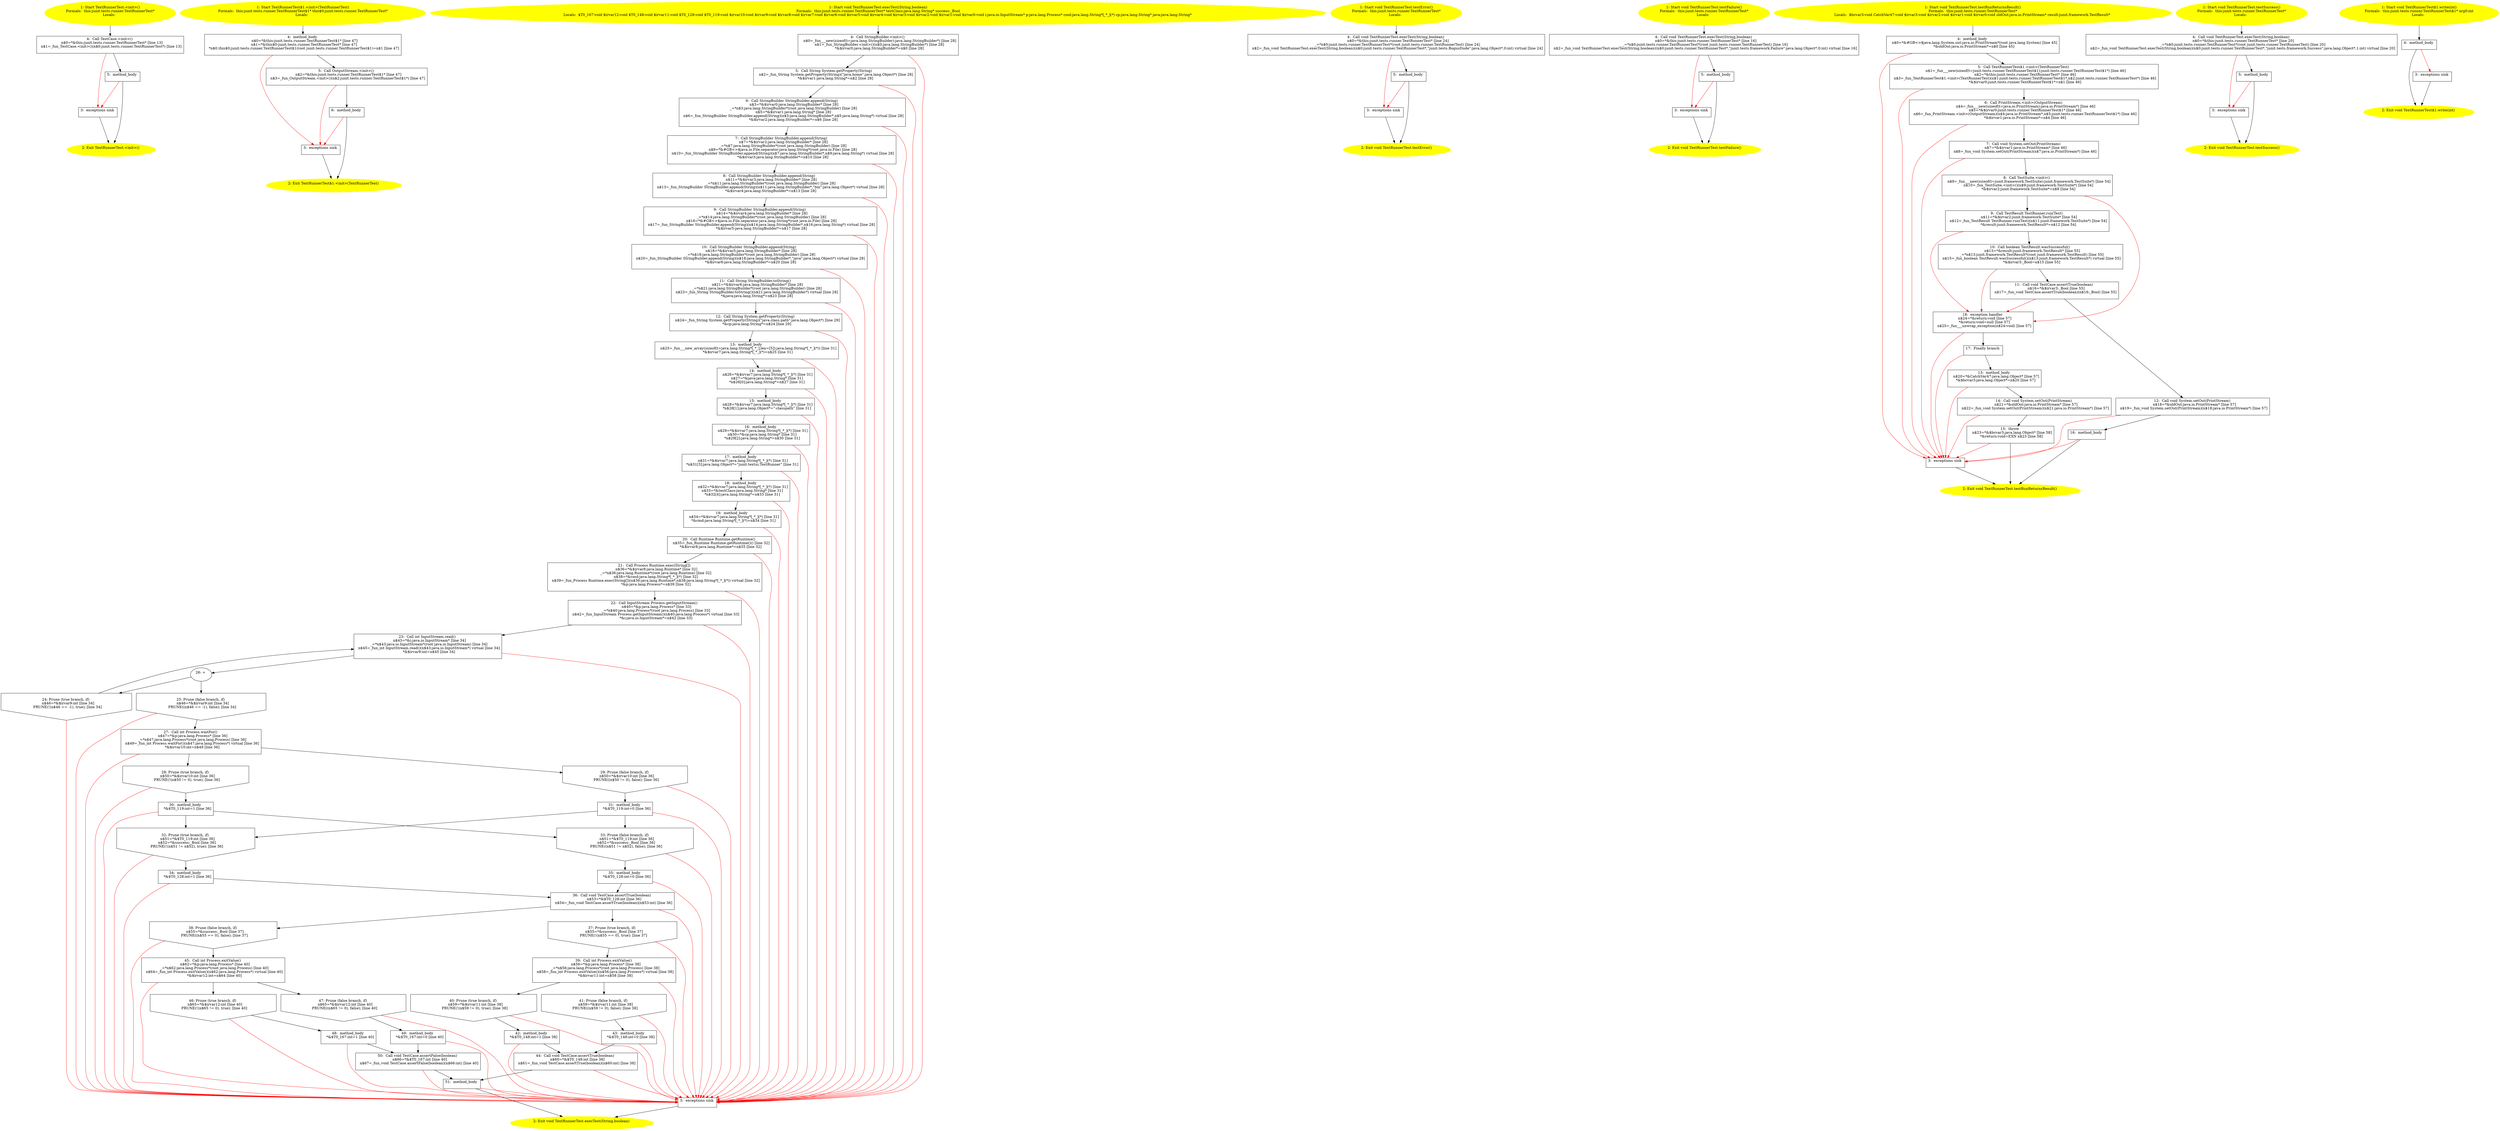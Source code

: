 /* @generated */
digraph cfg {
"junit.tests.runner.TextRunnerTest.<init>().afd204996dc511ae665a810bbfe67ba2_1" [label="1: Start TextRunnerTest.<init>()\nFormals:  this:junit.tests.runner.TextRunnerTest*\nLocals:  \n  " color=yellow style=filled]
	

	 "junit.tests.runner.TextRunnerTest.<init>().afd204996dc511ae665a810bbfe67ba2_1" -> "junit.tests.runner.TextRunnerTest.<init>().afd204996dc511ae665a810bbfe67ba2_4" ;
"junit.tests.runner.TextRunnerTest.<init>().afd204996dc511ae665a810bbfe67ba2_2" [label="2: Exit TextRunnerTest.<init>() \n  " color=yellow style=filled]
	

"junit.tests.runner.TextRunnerTest.<init>().afd204996dc511ae665a810bbfe67ba2_3" [label="3:  exceptions sink \n  " shape="box"]
	

	 "junit.tests.runner.TextRunnerTest.<init>().afd204996dc511ae665a810bbfe67ba2_3" -> "junit.tests.runner.TextRunnerTest.<init>().afd204996dc511ae665a810bbfe67ba2_2" ;
"junit.tests.runner.TextRunnerTest.<init>().afd204996dc511ae665a810bbfe67ba2_4" [label="4:  Call TestCase.<init>() \n   n$0=*&this:junit.tests.runner.TextRunnerTest* [line 13]\n  n$1=_fun_TestCase.<init>()(n$0:junit.tests.runner.TextRunnerTest*) [line 13]\n " shape="box"]
	

	 "junit.tests.runner.TextRunnerTest.<init>().afd204996dc511ae665a810bbfe67ba2_4" -> "junit.tests.runner.TextRunnerTest.<init>().afd204996dc511ae665a810bbfe67ba2_5" ;
	 "junit.tests.runner.TextRunnerTest.<init>().afd204996dc511ae665a810bbfe67ba2_4" -> "junit.tests.runner.TextRunnerTest.<init>().afd204996dc511ae665a810bbfe67ba2_3" [color="red" ];
"junit.tests.runner.TextRunnerTest.<init>().afd204996dc511ae665a810bbfe67ba2_5" [label="5:  method_body \n  " shape="box"]
	

	 "junit.tests.runner.TextRunnerTest.<init>().afd204996dc511ae665a810bbfe67ba2_5" -> "junit.tests.runner.TextRunnerTest.<init>().afd204996dc511ae665a810bbfe67ba2_2" ;
	 "junit.tests.runner.TextRunnerTest.<init>().afd204996dc511ae665a810bbfe67ba2_5" -> "junit.tests.runner.TextRunnerTest.<init>().afd204996dc511ae665a810bbfe67ba2_3" [color="red" ];
"junit.tests.runner.TextRunnerTest$1.<init>(junit.tests.runner.TextRunnerTest).69c9958748f0562f00d08eb14bc9dde7_1" [label="1: Start TextRunnerTest$1.<init>(TextRunnerTest)\nFormals:  this:junit.tests.runner.TextRunnerTest$1* this$0:junit.tests.runner.TextRunnerTest*\nLocals:  \n  " color=yellow style=filled]
	

	 "junit.tests.runner.TextRunnerTest$1.<init>(junit.tests.runner.TextRunnerTest).69c9958748f0562f00d08eb14bc9dde7_1" -> "junit.tests.runner.TextRunnerTest$1.<init>(junit.tests.runner.TextRunnerTest).69c9958748f0562f00d08eb14bc9dde7_4" ;
"junit.tests.runner.TextRunnerTest$1.<init>(junit.tests.runner.TextRunnerTest).69c9958748f0562f00d08eb14bc9dde7_2" [label="2: Exit TextRunnerTest$1.<init>(TextRunnerTest) \n  " color=yellow style=filled]
	

"junit.tests.runner.TextRunnerTest$1.<init>(junit.tests.runner.TextRunnerTest).69c9958748f0562f00d08eb14bc9dde7_3" [label="3:  exceptions sink \n  " shape="box"]
	

	 "junit.tests.runner.TextRunnerTest$1.<init>(junit.tests.runner.TextRunnerTest).69c9958748f0562f00d08eb14bc9dde7_3" -> "junit.tests.runner.TextRunnerTest$1.<init>(junit.tests.runner.TextRunnerTest).69c9958748f0562f00d08eb14bc9dde7_2" ;
"junit.tests.runner.TextRunnerTest$1.<init>(junit.tests.runner.TextRunnerTest).69c9958748f0562f00d08eb14bc9dde7_4" [label="4:  method_body \n   n$0=*&this:junit.tests.runner.TextRunnerTest$1* [line 47]\n  n$1=*&this$0:junit.tests.runner.TextRunnerTest* [line 47]\n  *n$0.this$0:junit.tests.runner.TextRunnerTest$1(root junit.tests.runner.TextRunnerTest$1)=n$1 [line 47]\n " shape="box"]
	

	 "junit.tests.runner.TextRunnerTest$1.<init>(junit.tests.runner.TextRunnerTest).69c9958748f0562f00d08eb14bc9dde7_4" -> "junit.tests.runner.TextRunnerTest$1.<init>(junit.tests.runner.TextRunnerTest).69c9958748f0562f00d08eb14bc9dde7_5" ;
	 "junit.tests.runner.TextRunnerTest$1.<init>(junit.tests.runner.TextRunnerTest).69c9958748f0562f00d08eb14bc9dde7_4" -> "junit.tests.runner.TextRunnerTest$1.<init>(junit.tests.runner.TextRunnerTest).69c9958748f0562f00d08eb14bc9dde7_3" [color="red" ];
"junit.tests.runner.TextRunnerTest$1.<init>(junit.tests.runner.TextRunnerTest).69c9958748f0562f00d08eb14bc9dde7_5" [label="5:  Call OutputStream.<init>() \n   n$2=*&this:junit.tests.runner.TextRunnerTest$1* [line 47]\n  n$3=_fun_OutputStream.<init>()(n$2:junit.tests.runner.TextRunnerTest$1*) [line 47]\n " shape="box"]
	

	 "junit.tests.runner.TextRunnerTest$1.<init>(junit.tests.runner.TextRunnerTest).69c9958748f0562f00d08eb14bc9dde7_5" -> "junit.tests.runner.TextRunnerTest$1.<init>(junit.tests.runner.TextRunnerTest).69c9958748f0562f00d08eb14bc9dde7_6" ;
	 "junit.tests.runner.TextRunnerTest$1.<init>(junit.tests.runner.TextRunnerTest).69c9958748f0562f00d08eb14bc9dde7_5" -> "junit.tests.runner.TextRunnerTest$1.<init>(junit.tests.runner.TextRunnerTest).69c9958748f0562f00d08eb14bc9dde7_3" [color="red" ];
"junit.tests.runner.TextRunnerTest$1.<init>(junit.tests.runner.TextRunnerTest).69c9958748f0562f00d08eb14bc9dde7_6" [label="6:  method_body \n  " shape="box"]
	

	 "junit.tests.runner.TextRunnerTest$1.<init>(junit.tests.runner.TextRunnerTest).69c9958748f0562f00d08eb14bc9dde7_6" -> "junit.tests.runner.TextRunnerTest$1.<init>(junit.tests.runner.TextRunnerTest).69c9958748f0562f00d08eb14bc9dde7_2" ;
	 "junit.tests.runner.TextRunnerTest$1.<init>(junit.tests.runner.TextRunnerTest).69c9958748f0562f00d08eb14bc9dde7_6" -> "junit.tests.runner.TextRunnerTest$1.<init>(junit.tests.runner.TextRunnerTest).69c9958748f0562f00d08eb14bc9dde7_3" [color="red" ];
"junit.tests.runner.TextRunnerTest.execTest(java.lang.String,boolean):void.8a1707a72b9de7d6c8190afd1c28c7b9_1" [label="1: Start void TextRunnerTest.execTest(String,boolean)\nFormals:  this:junit.tests.runner.TextRunnerTest* testClass:java.lang.String* success:_Bool\nLocals:  $T0_167:void $irvar12:void $T0_148:void $irvar11:void $T0_128:void $T0_119:void $irvar10:void $irvar9:void $irvar8:void $irvar7:void $irvar6:void $irvar5:void $irvar4:void $irvar3:void $irvar2:void $irvar1:void $irvar0:void i:java.io.InputStream* p:java.lang.Process* cmd:java.lang.String*[_*_](*) cp:java.lang.String* java:java.lang.String* \n  " color=yellow style=filled]
	

	 "junit.tests.runner.TextRunnerTest.execTest(java.lang.String,boolean):void.8a1707a72b9de7d6c8190afd1c28c7b9_1" -> "junit.tests.runner.TextRunnerTest.execTest(java.lang.String,boolean):void.8a1707a72b9de7d6c8190afd1c28c7b9_4" ;
"junit.tests.runner.TextRunnerTest.execTest(java.lang.String,boolean):void.8a1707a72b9de7d6c8190afd1c28c7b9_2" [label="2: Exit void TextRunnerTest.execTest(String,boolean) \n  " color=yellow style=filled]
	

"junit.tests.runner.TextRunnerTest.execTest(java.lang.String,boolean):void.8a1707a72b9de7d6c8190afd1c28c7b9_3" [label="3:  exceptions sink \n  " shape="box"]
	

	 "junit.tests.runner.TextRunnerTest.execTest(java.lang.String,boolean):void.8a1707a72b9de7d6c8190afd1c28c7b9_3" -> "junit.tests.runner.TextRunnerTest.execTest(java.lang.String,boolean):void.8a1707a72b9de7d6c8190afd1c28c7b9_2" ;
"junit.tests.runner.TextRunnerTest.execTest(java.lang.String,boolean):void.8a1707a72b9de7d6c8190afd1c28c7b9_4" [label="4:  Call StringBuilder.<init>() \n   n$0=_fun___new(sizeof(t=java.lang.StringBuilder):java.lang.StringBuilder*) [line 28]\n  n$1=_fun_StringBuilder.<init>()(n$0:java.lang.StringBuilder*) [line 28]\n  *&$irvar0:java.lang.StringBuilder*=n$0 [line 28]\n " shape="box"]
	

	 "junit.tests.runner.TextRunnerTest.execTest(java.lang.String,boolean):void.8a1707a72b9de7d6c8190afd1c28c7b9_4" -> "junit.tests.runner.TextRunnerTest.execTest(java.lang.String,boolean):void.8a1707a72b9de7d6c8190afd1c28c7b9_5" ;
	 "junit.tests.runner.TextRunnerTest.execTest(java.lang.String,boolean):void.8a1707a72b9de7d6c8190afd1c28c7b9_4" -> "junit.tests.runner.TextRunnerTest.execTest(java.lang.String,boolean):void.8a1707a72b9de7d6c8190afd1c28c7b9_3" [color="red" ];
"junit.tests.runner.TextRunnerTest.execTest(java.lang.String,boolean):void.8a1707a72b9de7d6c8190afd1c28c7b9_5" [label="5:  Call String System.getProperty(String) \n   n$2=_fun_String System.getProperty(String)(\"java.home\":java.lang.Object*) [line 28]\n  *&$irvar1:java.lang.String*=n$2 [line 28]\n " shape="box"]
	

	 "junit.tests.runner.TextRunnerTest.execTest(java.lang.String,boolean):void.8a1707a72b9de7d6c8190afd1c28c7b9_5" -> "junit.tests.runner.TextRunnerTest.execTest(java.lang.String,boolean):void.8a1707a72b9de7d6c8190afd1c28c7b9_6" ;
	 "junit.tests.runner.TextRunnerTest.execTest(java.lang.String,boolean):void.8a1707a72b9de7d6c8190afd1c28c7b9_5" -> "junit.tests.runner.TextRunnerTest.execTest(java.lang.String,boolean):void.8a1707a72b9de7d6c8190afd1c28c7b9_3" [color="red" ];
"junit.tests.runner.TextRunnerTest.execTest(java.lang.String,boolean):void.8a1707a72b9de7d6c8190afd1c28c7b9_6" [label="6:  Call StringBuilder StringBuilder.append(String) \n   n$3=*&$irvar0:java.lang.StringBuilder* [line 28]\n  _=*n$3:java.lang.StringBuilder*(root java.lang.StringBuilder) [line 28]\n  n$5=*&$irvar1:java.lang.String* [line 28]\n  n$6=_fun_StringBuilder StringBuilder.append(String)(n$3:java.lang.StringBuilder*,n$5:java.lang.String*) virtual [line 28]\n  *&$irvar2:java.lang.StringBuilder*=n$6 [line 28]\n " shape="box"]
	

	 "junit.tests.runner.TextRunnerTest.execTest(java.lang.String,boolean):void.8a1707a72b9de7d6c8190afd1c28c7b9_6" -> "junit.tests.runner.TextRunnerTest.execTest(java.lang.String,boolean):void.8a1707a72b9de7d6c8190afd1c28c7b9_7" ;
	 "junit.tests.runner.TextRunnerTest.execTest(java.lang.String,boolean):void.8a1707a72b9de7d6c8190afd1c28c7b9_6" -> "junit.tests.runner.TextRunnerTest.execTest(java.lang.String,boolean):void.8a1707a72b9de7d6c8190afd1c28c7b9_3" [color="red" ];
"junit.tests.runner.TextRunnerTest.execTest(java.lang.String,boolean):void.8a1707a72b9de7d6c8190afd1c28c7b9_7" [label="7:  Call StringBuilder StringBuilder.append(String) \n   n$7=*&$irvar2:java.lang.StringBuilder* [line 28]\n  _=*n$7:java.lang.StringBuilder*(root java.lang.StringBuilder) [line 28]\n  n$9=*&#GB<>$java.io.File.separator:java.lang.String*(root java.io.File) [line 28]\n  n$10=_fun_StringBuilder StringBuilder.append(String)(n$7:java.lang.StringBuilder*,n$9:java.lang.String*) virtual [line 28]\n  *&$irvar3:java.lang.StringBuilder*=n$10 [line 28]\n " shape="box"]
	

	 "junit.tests.runner.TextRunnerTest.execTest(java.lang.String,boolean):void.8a1707a72b9de7d6c8190afd1c28c7b9_7" -> "junit.tests.runner.TextRunnerTest.execTest(java.lang.String,boolean):void.8a1707a72b9de7d6c8190afd1c28c7b9_8" ;
	 "junit.tests.runner.TextRunnerTest.execTest(java.lang.String,boolean):void.8a1707a72b9de7d6c8190afd1c28c7b9_7" -> "junit.tests.runner.TextRunnerTest.execTest(java.lang.String,boolean):void.8a1707a72b9de7d6c8190afd1c28c7b9_3" [color="red" ];
"junit.tests.runner.TextRunnerTest.execTest(java.lang.String,boolean):void.8a1707a72b9de7d6c8190afd1c28c7b9_8" [label="8:  Call StringBuilder StringBuilder.append(String) \n   n$11=*&$irvar3:java.lang.StringBuilder* [line 28]\n  _=*n$11:java.lang.StringBuilder*(root java.lang.StringBuilder) [line 28]\n  n$13=_fun_StringBuilder StringBuilder.append(String)(n$11:java.lang.StringBuilder*,\"bin\":java.lang.Object*) virtual [line 28]\n  *&$irvar4:java.lang.StringBuilder*=n$13 [line 28]\n " shape="box"]
	

	 "junit.tests.runner.TextRunnerTest.execTest(java.lang.String,boolean):void.8a1707a72b9de7d6c8190afd1c28c7b9_8" -> "junit.tests.runner.TextRunnerTest.execTest(java.lang.String,boolean):void.8a1707a72b9de7d6c8190afd1c28c7b9_9" ;
	 "junit.tests.runner.TextRunnerTest.execTest(java.lang.String,boolean):void.8a1707a72b9de7d6c8190afd1c28c7b9_8" -> "junit.tests.runner.TextRunnerTest.execTest(java.lang.String,boolean):void.8a1707a72b9de7d6c8190afd1c28c7b9_3" [color="red" ];
"junit.tests.runner.TextRunnerTest.execTest(java.lang.String,boolean):void.8a1707a72b9de7d6c8190afd1c28c7b9_9" [label="9:  Call StringBuilder StringBuilder.append(String) \n   n$14=*&$irvar4:java.lang.StringBuilder* [line 28]\n  _=*n$14:java.lang.StringBuilder*(root java.lang.StringBuilder) [line 28]\n  n$16=*&#GB<>$java.io.File.separator:java.lang.String*(root java.io.File) [line 28]\n  n$17=_fun_StringBuilder StringBuilder.append(String)(n$14:java.lang.StringBuilder*,n$16:java.lang.String*) virtual [line 28]\n  *&$irvar5:java.lang.StringBuilder*=n$17 [line 28]\n " shape="box"]
	

	 "junit.tests.runner.TextRunnerTest.execTest(java.lang.String,boolean):void.8a1707a72b9de7d6c8190afd1c28c7b9_9" -> "junit.tests.runner.TextRunnerTest.execTest(java.lang.String,boolean):void.8a1707a72b9de7d6c8190afd1c28c7b9_10" ;
	 "junit.tests.runner.TextRunnerTest.execTest(java.lang.String,boolean):void.8a1707a72b9de7d6c8190afd1c28c7b9_9" -> "junit.tests.runner.TextRunnerTest.execTest(java.lang.String,boolean):void.8a1707a72b9de7d6c8190afd1c28c7b9_3" [color="red" ];
"junit.tests.runner.TextRunnerTest.execTest(java.lang.String,boolean):void.8a1707a72b9de7d6c8190afd1c28c7b9_10" [label="10:  Call StringBuilder StringBuilder.append(String) \n   n$18=*&$irvar5:java.lang.StringBuilder* [line 28]\n  _=*n$18:java.lang.StringBuilder*(root java.lang.StringBuilder) [line 28]\n  n$20=_fun_StringBuilder StringBuilder.append(String)(n$18:java.lang.StringBuilder*,\"java\":java.lang.Object*) virtual [line 28]\n  *&$irvar6:java.lang.StringBuilder*=n$20 [line 28]\n " shape="box"]
	

	 "junit.tests.runner.TextRunnerTest.execTest(java.lang.String,boolean):void.8a1707a72b9de7d6c8190afd1c28c7b9_10" -> "junit.tests.runner.TextRunnerTest.execTest(java.lang.String,boolean):void.8a1707a72b9de7d6c8190afd1c28c7b9_11" ;
	 "junit.tests.runner.TextRunnerTest.execTest(java.lang.String,boolean):void.8a1707a72b9de7d6c8190afd1c28c7b9_10" -> "junit.tests.runner.TextRunnerTest.execTest(java.lang.String,boolean):void.8a1707a72b9de7d6c8190afd1c28c7b9_3" [color="red" ];
"junit.tests.runner.TextRunnerTest.execTest(java.lang.String,boolean):void.8a1707a72b9de7d6c8190afd1c28c7b9_11" [label="11:  Call String StringBuilder.toString() \n   n$21=*&$irvar6:java.lang.StringBuilder* [line 28]\n  _=*n$21:java.lang.StringBuilder*(root java.lang.StringBuilder) [line 28]\n  n$23=_fun_String StringBuilder.toString()(n$21:java.lang.StringBuilder*) virtual [line 28]\n  *&java:java.lang.String*=n$23 [line 28]\n " shape="box"]
	

	 "junit.tests.runner.TextRunnerTest.execTest(java.lang.String,boolean):void.8a1707a72b9de7d6c8190afd1c28c7b9_11" -> "junit.tests.runner.TextRunnerTest.execTest(java.lang.String,boolean):void.8a1707a72b9de7d6c8190afd1c28c7b9_12" ;
	 "junit.tests.runner.TextRunnerTest.execTest(java.lang.String,boolean):void.8a1707a72b9de7d6c8190afd1c28c7b9_11" -> "junit.tests.runner.TextRunnerTest.execTest(java.lang.String,boolean):void.8a1707a72b9de7d6c8190afd1c28c7b9_3" [color="red" ];
"junit.tests.runner.TextRunnerTest.execTest(java.lang.String,boolean):void.8a1707a72b9de7d6c8190afd1c28c7b9_12" [label="12:  Call String System.getProperty(String) \n   n$24=_fun_String System.getProperty(String)(\"java.class.path\":java.lang.Object*) [line 29]\n  *&cp:java.lang.String*=n$24 [line 29]\n " shape="box"]
	

	 "junit.tests.runner.TextRunnerTest.execTest(java.lang.String,boolean):void.8a1707a72b9de7d6c8190afd1c28c7b9_12" -> "junit.tests.runner.TextRunnerTest.execTest(java.lang.String,boolean):void.8a1707a72b9de7d6c8190afd1c28c7b9_13" ;
	 "junit.tests.runner.TextRunnerTest.execTest(java.lang.String,boolean):void.8a1707a72b9de7d6c8190afd1c28c7b9_12" -> "junit.tests.runner.TextRunnerTest.execTest(java.lang.String,boolean):void.8a1707a72b9de7d6c8190afd1c28c7b9_3" [color="red" ];
"junit.tests.runner.TextRunnerTest.execTest(java.lang.String,boolean):void.8a1707a72b9de7d6c8190afd1c28c7b9_13" [label="13:  method_body \n   n$25=_fun___new_array(sizeof(t=java.lang.String*[_*_];len=[5]):java.lang.String*[_*_](*)) [line 31]\n  *&$irvar7:java.lang.String*[_*_](*)=n$25 [line 31]\n " shape="box"]
	

	 "junit.tests.runner.TextRunnerTest.execTest(java.lang.String,boolean):void.8a1707a72b9de7d6c8190afd1c28c7b9_13" -> "junit.tests.runner.TextRunnerTest.execTest(java.lang.String,boolean):void.8a1707a72b9de7d6c8190afd1c28c7b9_14" ;
	 "junit.tests.runner.TextRunnerTest.execTest(java.lang.String,boolean):void.8a1707a72b9de7d6c8190afd1c28c7b9_13" -> "junit.tests.runner.TextRunnerTest.execTest(java.lang.String,boolean):void.8a1707a72b9de7d6c8190afd1c28c7b9_3" [color="red" ];
"junit.tests.runner.TextRunnerTest.execTest(java.lang.String,boolean):void.8a1707a72b9de7d6c8190afd1c28c7b9_14" [label="14:  method_body \n   n$26=*&$irvar7:java.lang.String*[_*_](*) [line 31]\n  n$27=*&java:java.lang.String* [line 31]\n  *n$26[0]:java.lang.String*=n$27 [line 31]\n " shape="box"]
	

	 "junit.tests.runner.TextRunnerTest.execTest(java.lang.String,boolean):void.8a1707a72b9de7d6c8190afd1c28c7b9_14" -> "junit.tests.runner.TextRunnerTest.execTest(java.lang.String,boolean):void.8a1707a72b9de7d6c8190afd1c28c7b9_15" ;
	 "junit.tests.runner.TextRunnerTest.execTest(java.lang.String,boolean):void.8a1707a72b9de7d6c8190afd1c28c7b9_14" -> "junit.tests.runner.TextRunnerTest.execTest(java.lang.String,boolean):void.8a1707a72b9de7d6c8190afd1c28c7b9_3" [color="red" ];
"junit.tests.runner.TextRunnerTest.execTest(java.lang.String,boolean):void.8a1707a72b9de7d6c8190afd1c28c7b9_15" [label="15:  method_body \n   n$28=*&$irvar7:java.lang.String*[_*_](*) [line 31]\n  *n$28[1]:java.lang.Object*=\"-classpath\" [line 31]\n " shape="box"]
	

	 "junit.tests.runner.TextRunnerTest.execTest(java.lang.String,boolean):void.8a1707a72b9de7d6c8190afd1c28c7b9_15" -> "junit.tests.runner.TextRunnerTest.execTest(java.lang.String,boolean):void.8a1707a72b9de7d6c8190afd1c28c7b9_16" ;
	 "junit.tests.runner.TextRunnerTest.execTest(java.lang.String,boolean):void.8a1707a72b9de7d6c8190afd1c28c7b9_15" -> "junit.tests.runner.TextRunnerTest.execTest(java.lang.String,boolean):void.8a1707a72b9de7d6c8190afd1c28c7b9_3" [color="red" ];
"junit.tests.runner.TextRunnerTest.execTest(java.lang.String,boolean):void.8a1707a72b9de7d6c8190afd1c28c7b9_16" [label="16:  method_body \n   n$29=*&$irvar7:java.lang.String*[_*_](*) [line 31]\n  n$30=*&cp:java.lang.String* [line 31]\n  *n$29[2]:java.lang.String*=n$30 [line 31]\n " shape="box"]
	

	 "junit.tests.runner.TextRunnerTest.execTest(java.lang.String,boolean):void.8a1707a72b9de7d6c8190afd1c28c7b9_16" -> "junit.tests.runner.TextRunnerTest.execTest(java.lang.String,boolean):void.8a1707a72b9de7d6c8190afd1c28c7b9_17" ;
	 "junit.tests.runner.TextRunnerTest.execTest(java.lang.String,boolean):void.8a1707a72b9de7d6c8190afd1c28c7b9_16" -> "junit.tests.runner.TextRunnerTest.execTest(java.lang.String,boolean):void.8a1707a72b9de7d6c8190afd1c28c7b9_3" [color="red" ];
"junit.tests.runner.TextRunnerTest.execTest(java.lang.String,boolean):void.8a1707a72b9de7d6c8190afd1c28c7b9_17" [label="17:  method_body \n   n$31=*&$irvar7:java.lang.String*[_*_](*) [line 31]\n  *n$31[3]:java.lang.Object*=\"junit.textui.TestRunner\" [line 31]\n " shape="box"]
	

	 "junit.tests.runner.TextRunnerTest.execTest(java.lang.String,boolean):void.8a1707a72b9de7d6c8190afd1c28c7b9_17" -> "junit.tests.runner.TextRunnerTest.execTest(java.lang.String,boolean):void.8a1707a72b9de7d6c8190afd1c28c7b9_18" ;
	 "junit.tests.runner.TextRunnerTest.execTest(java.lang.String,boolean):void.8a1707a72b9de7d6c8190afd1c28c7b9_17" -> "junit.tests.runner.TextRunnerTest.execTest(java.lang.String,boolean):void.8a1707a72b9de7d6c8190afd1c28c7b9_3" [color="red" ];
"junit.tests.runner.TextRunnerTest.execTest(java.lang.String,boolean):void.8a1707a72b9de7d6c8190afd1c28c7b9_18" [label="18:  method_body \n   n$32=*&$irvar7:java.lang.String*[_*_](*) [line 31]\n  n$33=*&testClass:java.lang.String* [line 31]\n  *n$32[4]:java.lang.String*=n$33 [line 31]\n " shape="box"]
	

	 "junit.tests.runner.TextRunnerTest.execTest(java.lang.String,boolean):void.8a1707a72b9de7d6c8190afd1c28c7b9_18" -> "junit.tests.runner.TextRunnerTest.execTest(java.lang.String,boolean):void.8a1707a72b9de7d6c8190afd1c28c7b9_19" ;
	 "junit.tests.runner.TextRunnerTest.execTest(java.lang.String,boolean):void.8a1707a72b9de7d6c8190afd1c28c7b9_18" -> "junit.tests.runner.TextRunnerTest.execTest(java.lang.String,boolean):void.8a1707a72b9de7d6c8190afd1c28c7b9_3" [color="red" ];
"junit.tests.runner.TextRunnerTest.execTest(java.lang.String,boolean):void.8a1707a72b9de7d6c8190afd1c28c7b9_19" [label="19:  method_body \n   n$34=*&$irvar7:java.lang.String*[_*_](*) [line 31]\n  *&cmd:java.lang.String*[_*_](*)=n$34 [line 31]\n " shape="box"]
	

	 "junit.tests.runner.TextRunnerTest.execTest(java.lang.String,boolean):void.8a1707a72b9de7d6c8190afd1c28c7b9_19" -> "junit.tests.runner.TextRunnerTest.execTest(java.lang.String,boolean):void.8a1707a72b9de7d6c8190afd1c28c7b9_20" ;
	 "junit.tests.runner.TextRunnerTest.execTest(java.lang.String,boolean):void.8a1707a72b9de7d6c8190afd1c28c7b9_19" -> "junit.tests.runner.TextRunnerTest.execTest(java.lang.String,boolean):void.8a1707a72b9de7d6c8190afd1c28c7b9_3" [color="red" ];
"junit.tests.runner.TextRunnerTest.execTest(java.lang.String,boolean):void.8a1707a72b9de7d6c8190afd1c28c7b9_20" [label="20:  Call Runtime Runtime.getRuntime() \n   n$35=_fun_Runtime Runtime.getRuntime()() [line 32]\n  *&$irvar8:java.lang.Runtime*=n$35 [line 32]\n " shape="box"]
	

	 "junit.tests.runner.TextRunnerTest.execTest(java.lang.String,boolean):void.8a1707a72b9de7d6c8190afd1c28c7b9_20" -> "junit.tests.runner.TextRunnerTest.execTest(java.lang.String,boolean):void.8a1707a72b9de7d6c8190afd1c28c7b9_21" ;
	 "junit.tests.runner.TextRunnerTest.execTest(java.lang.String,boolean):void.8a1707a72b9de7d6c8190afd1c28c7b9_20" -> "junit.tests.runner.TextRunnerTest.execTest(java.lang.String,boolean):void.8a1707a72b9de7d6c8190afd1c28c7b9_3" [color="red" ];
"junit.tests.runner.TextRunnerTest.execTest(java.lang.String,boolean):void.8a1707a72b9de7d6c8190afd1c28c7b9_21" [label="21:  Call Process Runtime.exec(String[]) \n   n$36=*&$irvar8:java.lang.Runtime* [line 32]\n  _=*n$36:java.lang.Runtime*(root java.lang.Runtime) [line 32]\n  n$38=*&cmd:java.lang.String*[_*_](*) [line 32]\n  n$39=_fun_Process Runtime.exec(String[])(n$36:java.lang.Runtime*,n$38:java.lang.String*[_*_](*)) virtual [line 32]\n  *&p:java.lang.Process*=n$39 [line 32]\n " shape="box"]
	

	 "junit.tests.runner.TextRunnerTest.execTest(java.lang.String,boolean):void.8a1707a72b9de7d6c8190afd1c28c7b9_21" -> "junit.tests.runner.TextRunnerTest.execTest(java.lang.String,boolean):void.8a1707a72b9de7d6c8190afd1c28c7b9_22" ;
	 "junit.tests.runner.TextRunnerTest.execTest(java.lang.String,boolean):void.8a1707a72b9de7d6c8190afd1c28c7b9_21" -> "junit.tests.runner.TextRunnerTest.execTest(java.lang.String,boolean):void.8a1707a72b9de7d6c8190afd1c28c7b9_3" [color="red" ];
"junit.tests.runner.TextRunnerTest.execTest(java.lang.String,boolean):void.8a1707a72b9de7d6c8190afd1c28c7b9_22" [label="22:  Call InputStream Process.getInputStream() \n   n$40=*&p:java.lang.Process* [line 33]\n  _=*n$40:java.lang.Process*(root java.lang.Process) [line 33]\n  n$42=_fun_InputStream Process.getInputStream()(n$40:java.lang.Process*) virtual [line 33]\n  *&i:java.io.InputStream*=n$42 [line 33]\n " shape="box"]
	

	 "junit.tests.runner.TextRunnerTest.execTest(java.lang.String,boolean):void.8a1707a72b9de7d6c8190afd1c28c7b9_22" -> "junit.tests.runner.TextRunnerTest.execTest(java.lang.String,boolean):void.8a1707a72b9de7d6c8190afd1c28c7b9_23" ;
	 "junit.tests.runner.TextRunnerTest.execTest(java.lang.String,boolean):void.8a1707a72b9de7d6c8190afd1c28c7b9_22" -> "junit.tests.runner.TextRunnerTest.execTest(java.lang.String,boolean):void.8a1707a72b9de7d6c8190afd1c28c7b9_3" [color="red" ];
"junit.tests.runner.TextRunnerTest.execTest(java.lang.String,boolean):void.8a1707a72b9de7d6c8190afd1c28c7b9_23" [label="23:  Call int InputStream.read() \n   n$43=*&i:java.io.InputStream* [line 34]\n  _=*n$43:java.io.InputStream*(root java.io.InputStream) [line 34]\n  n$45=_fun_int InputStream.read()(n$43:java.io.InputStream*) virtual [line 34]\n  *&$irvar9:int=n$45 [line 34]\n " shape="box"]
	

	 "junit.tests.runner.TextRunnerTest.execTest(java.lang.String,boolean):void.8a1707a72b9de7d6c8190afd1c28c7b9_23" -> "junit.tests.runner.TextRunnerTest.execTest(java.lang.String,boolean):void.8a1707a72b9de7d6c8190afd1c28c7b9_26" ;
	 "junit.tests.runner.TextRunnerTest.execTest(java.lang.String,boolean):void.8a1707a72b9de7d6c8190afd1c28c7b9_23" -> "junit.tests.runner.TextRunnerTest.execTest(java.lang.String,boolean):void.8a1707a72b9de7d6c8190afd1c28c7b9_3" [color="red" ];
"junit.tests.runner.TextRunnerTest.execTest(java.lang.String,boolean):void.8a1707a72b9de7d6c8190afd1c28c7b9_24" [label="24: Prune (true branch, if) \n   n$46=*&$irvar9:int [line 34]\n  PRUNE(!(n$46 == -1), true); [line 34]\n " shape="invhouse"]
	

	 "junit.tests.runner.TextRunnerTest.execTest(java.lang.String,boolean):void.8a1707a72b9de7d6c8190afd1c28c7b9_24" -> "junit.tests.runner.TextRunnerTest.execTest(java.lang.String,boolean):void.8a1707a72b9de7d6c8190afd1c28c7b9_23" ;
	 "junit.tests.runner.TextRunnerTest.execTest(java.lang.String,boolean):void.8a1707a72b9de7d6c8190afd1c28c7b9_24" -> "junit.tests.runner.TextRunnerTest.execTest(java.lang.String,boolean):void.8a1707a72b9de7d6c8190afd1c28c7b9_3" [color="red" ];
"junit.tests.runner.TextRunnerTest.execTest(java.lang.String,boolean):void.8a1707a72b9de7d6c8190afd1c28c7b9_25" [label="25: Prune (false branch, if) \n   n$46=*&$irvar9:int [line 34]\n  PRUNE((n$46 == -1), false); [line 34]\n " shape="invhouse"]
	

	 "junit.tests.runner.TextRunnerTest.execTest(java.lang.String,boolean):void.8a1707a72b9de7d6c8190afd1c28c7b9_25" -> "junit.tests.runner.TextRunnerTest.execTest(java.lang.String,boolean):void.8a1707a72b9de7d6c8190afd1c28c7b9_27" ;
	 "junit.tests.runner.TextRunnerTest.execTest(java.lang.String,boolean):void.8a1707a72b9de7d6c8190afd1c28c7b9_25" -> "junit.tests.runner.TextRunnerTest.execTest(java.lang.String,boolean):void.8a1707a72b9de7d6c8190afd1c28c7b9_3" [color="red" ];
"junit.tests.runner.TextRunnerTest.execTest(java.lang.String,boolean):void.8a1707a72b9de7d6c8190afd1c28c7b9_26" [label="26: + \n  " ]
	

	 "junit.tests.runner.TextRunnerTest.execTest(java.lang.String,boolean):void.8a1707a72b9de7d6c8190afd1c28c7b9_26" -> "junit.tests.runner.TextRunnerTest.execTest(java.lang.String,boolean):void.8a1707a72b9de7d6c8190afd1c28c7b9_24" ;
	 "junit.tests.runner.TextRunnerTest.execTest(java.lang.String,boolean):void.8a1707a72b9de7d6c8190afd1c28c7b9_26" -> "junit.tests.runner.TextRunnerTest.execTest(java.lang.String,boolean):void.8a1707a72b9de7d6c8190afd1c28c7b9_25" ;
"junit.tests.runner.TextRunnerTest.execTest(java.lang.String,boolean):void.8a1707a72b9de7d6c8190afd1c28c7b9_27" [label="27:  Call int Process.waitFor() \n   n$47=*&p:java.lang.Process* [line 36]\n  _=*n$47:java.lang.Process*(root java.lang.Process) [line 36]\n  n$49=_fun_int Process.waitFor()(n$47:java.lang.Process*) virtual [line 36]\n  *&$irvar10:int=n$49 [line 36]\n " shape="box"]
	

	 "junit.tests.runner.TextRunnerTest.execTest(java.lang.String,boolean):void.8a1707a72b9de7d6c8190afd1c28c7b9_27" -> "junit.tests.runner.TextRunnerTest.execTest(java.lang.String,boolean):void.8a1707a72b9de7d6c8190afd1c28c7b9_28" ;
	 "junit.tests.runner.TextRunnerTest.execTest(java.lang.String,boolean):void.8a1707a72b9de7d6c8190afd1c28c7b9_27" -> "junit.tests.runner.TextRunnerTest.execTest(java.lang.String,boolean):void.8a1707a72b9de7d6c8190afd1c28c7b9_29" ;
	 "junit.tests.runner.TextRunnerTest.execTest(java.lang.String,boolean):void.8a1707a72b9de7d6c8190afd1c28c7b9_27" -> "junit.tests.runner.TextRunnerTest.execTest(java.lang.String,boolean):void.8a1707a72b9de7d6c8190afd1c28c7b9_3" [color="red" ];
"junit.tests.runner.TextRunnerTest.execTest(java.lang.String,boolean):void.8a1707a72b9de7d6c8190afd1c28c7b9_28" [label="28: Prune (true branch, if) \n   n$50=*&$irvar10:int [line 36]\n  PRUNE(!(n$50 != 0), true); [line 36]\n " shape="invhouse"]
	

	 "junit.tests.runner.TextRunnerTest.execTest(java.lang.String,boolean):void.8a1707a72b9de7d6c8190afd1c28c7b9_28" -> "junit.tests.runner.TextRunnerTest.execTest(java.lang.String,boolean):void.8a1707a72b9de7d6c8190afd1c28c7b9_30" ;
	 "junit.tests.runner.TextRunnerTest.execTest(java.lang.String,boolean):void.8a1707a72b9de7d6c8190afd1c28c7b9_28" -> "junit.tests.runner.TextRunnerTest.execTest(java.lang.String,boolean):void.8a1707a72b9de7d6c8190afd1c28c7b9_3" [color="red" ];
"junit.tests.runner.TextRunnerTest.execTest(java.lang.String,boolean):void.8a1707a72b9de7d6c8190afd1c28c7b9_29" [label="29: Prune (false branch, if) \n   n$50=*&$irvar10:int [line 36]\n  PRUNE((n$50 != 0), false); [line 36]\n " shape="invhouse"]
	

	 "junit.tests.runner.TextRunnerTest.execTest(java.lang.String,boolean):void.8a1707a72b9de7d6c8190afd1c28c7b9_29" -> "junit.tests.runner.TextRunnerTest.execTest(java.lang.String,boolean):void.8a1707a72b9de7d6c8190afd1c28c7b9_31" ;
	 "junit.tests.runner.TextRunnerTest.execTest(java.lang.String,boolean):void.8a1707a72b9de7d6c8190afd1c28c7b9_29" -> "junit.tests.runner.TextRunnerTest.execTest(java.lang.String,boolean):void.8a1707a72b9de7d6c8190afd1c28c7b9_3" [color="red" ];
"junit.tests.runner.TextRunnerTest.execTest(java.lang.String,boolean):void.8a1707a72b9de7d6c8190afd1c28c7b9_30" [label="30:  method_body \n   *&$T0_119:int=1 [line 36]\n " shape="box"]
	

	 "junit.tests.runner.TextRunnerTest.execTest(java.lang.String,boolean):void.8a1707a72b9de7d6c8190afd1c28c7b9_30" -> "junit.tests.runner.TextRunnerTest.execTest(java.lang.String,boolean):void.8a1707a72b9de7d6c8190afd1c28c7b9_32" ;
	 "junit.tests.runner.TextRunnerTest.execTest(java.lang.String,boolean):void.8a1707a72b9de7d6c8190afd1c28c7b9_30" -> "junit.tests.runner.TextRunnerTest.execTest(java.lang.String,boolean):void.8a1707a72b9de7d6c8190afd1c28c7b9_33" ;
	 "junit.tests.runner.TextRunnerTest.execTest(java.lang.String,boolean):void.8a1707a72b9de7d6c8190afd1c28c7b9_30" -> "junit.tests.runner.TextRunnerTest.execTest(java.lang.String,boolean):void.8a1707a72b9de7d6c8190afd1c28c7b9_3" [color="red" ];
"junit.tests.runner.TextRunnerTest.execTest(java.lang.String,boolean):void.8a1707a72b9de7d6c8190afd1c28c7b9_31" [label="31:  method_body \n   *&$T0_119:int=0 [line 36]\n " shape="box"]
	

	 "junit.tests.runner.TextRunnerTest.execTest(java.lang.String,boolean):void.8a1707a72b9de7d6c8190afd1c28c7b9_31" -> "junit.tests.runner.TextRunnerTest.execTest(java.lang.String,boolean):void.8a1707a72b9de7d6c8190afd1c28c7b9_32" ;
	 "junit.tests.runner.TextRunnerTest.execTest(java.lang.String,boolean):void.8a1707a72b9de7d6c8190afd1c28c7b9_31" -> "junit.tests.runner.TextRunnerTest.execTest(java.lang.String,boolean):void.8a1707a72b9de7d6c8190afd1c28c7b9_33" ;
	 "junit.tests.runner.TextRunnerTest.execTest(java.lang.String,boolean):void.8a1707a72b9de7d6c8190afd1c28c7b9_31" -> "junit.tests.runner.TextRunnerTest.execTest(java.lang.String,boolean):void.8a1707a72b9de7d6c8190afd1c28c7b9_3" [color="red" ];
"junit.tests.runner.TextRunnerTest.execTest(java.lang.String,boolean):void.8a1707a72b9de7d6c8190afd1c28c7b9_32" [label="32: Prune (true branch, if) \n   n$51=*&$T0_119:int [line 36]\n  n$52=*&success:_Bool [line 36]\n  PRUNE(!(n$51 != n$52), true); [line 36]\n " shape="invhouse"]
	

	 "junit.tests.runner.TextRunnerTest.execTest(java.lang.String,boolean):void.8a1707a72b9de7d6c8190afd1c28c7b9_32" -> "junit.tests.runner.TextRunnerTest.execTest(java.lang.String,boolean):void.8a1707a72b9de7d6c8190afd1c28c7b9_34" ;
	 "junit.tests.runner.TextRunnerTest.execTest(java.lang.String,boolean):void.8a1707a72b9de7d6c8190afd1c28c7b9_32" -> "junit.tests.runner.TextRunnerTest.execTest(java.lang.String,boolean):void.8a1707a72b9de7d6c8190afd1c28c7b9_3" [color="red" ];
"junit.tests.runner.TextRunnerTest.execTest(java.lang.String,boolean):void.8a1707a72b9de7d6c8190afd1c28c7b9_33" [label="33: Prune (false branch, if) \n   n$51=*&$T0_119:int [line 36]\n  n$52=*&success:_Bool [line 36]\n  PRUNE((n$51 != n$52), false); [line 36]\n " shape="invhouse"]
	

	 "junit.tests.runner.TextRunnerTest.execTest(java.lang.String,boolean):void.8a1707a72b9de7d6c8190afd1c28c7b9_33" -> "junit.tests.runner.TextRunnerTest.execTest(java.lang.String,boolean):void.8a1707a72b9de7d6c8190afd1c28c7b9_35" ;
	 "junit.tests.runner.TextRunnerTest.execTest(java.lang.String,boolean):void.8a1707a72b9de7d6c8190afd1c28c7b9_33" -> "junit.tests.runner.TextRunnerTest.execTest(java.lang.String,boolean):void.8a1707a72b9de7d6c8190afd1c28c7b9_3" [color="red" ];
"junit.tests.runner.TextRunnerTest.execTest(java.lang.String,boolean):void.8a1707a72b9de7d6c8190afd1c28c7b9_34" [label="34:  method_body \n   *&$T0_128:int=1 [line 36]\n " shape="box"]
	

	 "junit.tests.runner.TextRunnerTest.execTest(java.lang.String,boolean):void.8a1707a72b9de7d6c8190afd1c28c7b9_34" -> "junit.tests.runner.TextRunnerTest.execTest(java.lang.String,boolean):void.8a1707a72b9de7d6c8190afd1c28c7b9_36" ;
	 "junit.tests.runner.TextRunnerTest.execTest(java.lang.String,boolean):void.8a1707a72b9de7d6c8190afd1c28c7b9_34" -> "junit.tests.runner.TextRunnerTest.execTest(java.lang.String,boolean):void.8a1707a72b9de7d6c8190afd1c28c7b9_3" [color="red" ];
"junit.tests.runner.TextRunnerTest.execTest(java.lang.String,boolean):void.8a1707a72b9de7d6c8190afd1c28c7b9_35" [label="35:  method_body \n   *&$T0_128:int=0 [line 36]\n " shape="box"]
	

	 "junit.tests.runner.TextRunnerTest.execTest(java.lang.String,boolean):void.8a1707a72b9de7d6c8190afd1c28c7b9_35" -> "junit.tests.runner.TextRunnerTest.execTest(java.lang.String,boolean):void.8a1707a72b9de7d6c8190afd1c28c7b9_36" ;
	 "junit.tests.runner.TextRunnerTest.execTest(java.lang.String,boolean):void.8a1707a72b9de7d6c8190afd1c28c7b9_35" -> "junit.tests.runner.TextRunnerTest.execTest(java.lang.String,boolean):void.8a1707a72b9de7d6c8190afd1c28c7b9_3" [color="red" ];
"junit.tests.runner.TextRunnerTest.execTest(java.lang.String,boolean):void.8a1707a72b9de7d6c8190afd1c28c7b9_36" [label="36:  Call void TestCase.assertTrue(boolean) \n   n$53=*&$T0_128:int [line 36]\n  n$54=_fun_void TestCase.assertTrue(boolean)(n$53:int) [line 36]\n " shape="box"]
	

	 "junit.tests.runner.TextRunnerTest.execTest(java.lang.String,boolean):void.8a1707a72b9de7d6c8190afd1c28c7b9_36" -> "junit.tests.runner.TextRunnerTest.execTest(java.lang.String,boolean):void.8a1707a72b9de7d6c8190afd1c28c7b9_37" ;
	 "junit.tests.runner.TextRunnerTest.execTest(java.lang.String,boolean):void.8a1707a72b9de7d6c8190afd1c28c7b9_36" -> "junit.tests.runner.TextRunnerTest.execTest(java.lang.String,boolean):void.8a1707a72b9de7d6c8190afd1c28c7b9_38" ;
	 "junit.tests.runner.TextRunnerTest.execTest(java.lang.String,boolean):void.8a1707a72b9de7d6c8190afd1c28c7b9_36" -> "junit.tests.runner.TextRunnerTest.execTest(java.lang.String,boolean):void.8a1707a72b9de7d6c8190afd1c28c7b9_3" [color="red" ];
"junit.tests.runner.TextRunnerTest.execTest(java.lang.String,boolean):void.8a1707a72b9de7d6c8190afd1c28c7b9_37" [label="37: Prune (true branch, if) \n   n$55=*&success:_Bool [line 37]\n  PRUNE(!(n$55 == 0), true); [line 37]\n " shape="invhouse"]
	

	 "junit.tests.runner.TextRunnerTest.execTest(java.lang.String,boolean):void.8a1707a72b9de7d6c8190afd1c28c7b9_37" -> "junit.tests.runner.TextRunnerTest.execTest(java.lang.String,boolean):void.8a1707a72b9de7d6c8190afd1c28c7b9_39" ;
	 "junit.tests.runner.TextRunnerTest.execTest(java.lang.String,boolean):void.8a1707a72b9de7d6c8190afd1c28c7b9_37" -> "junit.tests.runner.TextRunnerTest.execTest(java.lang.String,boolean):void.8a1707a72b9de7d6c8190afd1c28c7b9_3" [color="red" ];
"junit.tests.runner.TextRunnerTest.execTest(java.lang.String,boolean):void.8a1707a72b9de7d6c8190afd1c28c7b9_38" [label="38: Prune (false branch, if) \n   n$55=*&success:_Bool [line 37]\n  PRUNE((n$55 == 0), false); [line 37]\n " shape="invhouse"]
	

	 "junit.tests.runner.TextRunnerTest.execTest(java.lang.String,boolean):void.8a1707a72b9de7d6c8190afd1c28c7b9_38" -> "junit.tests.runner.TextRunnerTest.execTest(java.lang.String,boolean):void.8a1707a72b9de7d6c8190afd1c28c7b9_45" ;
	 "junit.tests.runner.TextRunnerTest.execTest(java.lang.String,boolean):void.8a1707a72b9de7d6c8190afd1c28c7b9_38" -> "junit.tests.runner.TextRunnerTest.execTest(java.lang.String,boolean):void.8a1707a72b9de7d6c8190afd1c28c7b9_3" [color="red" ];
"junit.tests.runner.TextRunnerTest.execTest(java.lang.String,boolean):void.8a1707a72b9de7d6c8190afd1c28c7b9_39" [label="39:  Call int Process.exitValue() \n   n$56=*&p:java.lang.Process* [line 38]\n  _=*n$56:java.lang.Process*(root java.lang.Process) [line 38]\n  n$58=_fun_int Process.exitValue()(n$56:java.lang.Process*) virtual [line 38]\n  *&$irvar11:int=n$58 [line 38]\n " shape="box"]
	

	 "junit.tests.runner.TextRunnerTest.execTest(java.lang.String,boolean):void.8a1707a72b9de7d6c8190afd1c28c7b9_39" -> "junit.tests.runner.TextRunnerTest.execTest(java.lang.String,boolean):void.8a1707a72b9de7d6c8190afd1c28c7b9_40" ;
	 "junit.tests.runner.TextRunnerTest.execTest(java.lang.String,boolean):void.8a1707a72b9de7d6c8190afd1c28c7b9_39" -> "junit.tests.runner.TextRunnerTest.execTest(java.lang.String,boolean):void.8a1707a72b9de7d6c8190afd1c28c7b9_41" ;
	 "junit.tests.runner.TextRunnerTest.execTest(java.lang.String,boolean):void.8a1707a72b9de7d6c8190afd1c28c7b9_39" -> "junit.tests.runner.TextRunnerTest.execTest(java.lang.String,boolean):void.8a1707a72b9de7d6c8190afd1c28c7b9_3" [color="red" ];
"junit.tests.runner.TextRunnerTest.execTest(java.lang.String,boolean):void.8a1707a72b9de7d6c8190afd1c28c7b9_40" [label="40: Prune (true branch, if) \n   n$59=*&$irvar11:int [line 38]\n  PRUNE(!(n$59 != 0), true); [line 38]\n " shape="invhouse"]
	

	 "junit.tests.runner.TextRunnerTest.execTest(java.lang.String,boolean):void.8a1707a72b9de7d6c8190afd1c28c7b9_40" -> "junit.tests.runner.TextRunnerTest.execTest(java.lang.String,boolean):void.8a1707a72b9de7d6c8190afd1c28c7b9_42" ;
	 "junit.tests.runner.TextRunnerTest.execTest(java.lang.String,boolean):void.8a1707a72b9de7d6c8190afd1c28c7b9_40" -> "junit.tests.runner.TextRunnerTest.execTest(java.lang.String,boolean):void.8a1707a72b9de7d6c8190afd1c28c7b9_3" [color="red" ];
"junit.tests.runner.TextRunnerTest.execTest(java.lang.String,boolean):void.8a1707a72b9de7d6c8190afd1c28c7b9_41" [label="41: Prune (false branch, if) \n   n$59=*&$irvar11:int [line 38]\n  PRUNE((n$59 != 0), false); [line 38]\n " shape="invhouse"]
	

	 "junit.tests.runner.TextRunnerTest.execTest(java.lang.String,boolean):void.8a1707a72b9de7d6c8190afd1c28c7b9_41" -> "junit.tests.runner.TextRunnerTest.execTest(java.lang.String,boolean):void.8a1707a72b9de7d6c8190afd1c28c7b9_43" ;
	 "junit.tests.runner.TextRunnerTest.execTest(java.lang.String,boolean):void.8a1707a72b9de7d6c8190afd1c28c7b9_41" -> "junit.tests.runner.TextRunnerTest.execTest(java.lang.String,boolean):void.8a1707a72b9de7d6c8190afd1c28c7b9_3" [color="red" ];
"junit.tests.runner.TextRunnerTest.execTest(java.lang.String,boolean):void.8a1707a72b9de7d6c8190afd1c28c7b9_42" [label="42:  method_body \n   *&$T0_148:int=1 [line 38]\n " shape="box"]
	

	 "junit.tests.runner.TextRunnerTest.execTest(java.lang.String,boolean):void.8a1707a72b9de7d6c8190afd1c28c7b9_42" -> "junit.tests.runner.TextRunnerTest.execTest(java.lang.String,boolean):void.8a1707a72b9de7d6c8190afd1c28c7b9_44" ;
	 "junit.tests.runner.TextRunnerTest.execTest(java.lang.String,boolean):void.8a1707a72b9de7d6c8190afd1c28c7b9_42" -> "junit.tests.runner.TextRunnerTest.execTest(java.lang.String,boolean):void.8a1707a72b9de7d6c8190afd1c28c7b9_3" [color="red" ];
"junit.tests.runner.TextRunnerTest.execTest(java.lang.String,boolean):void.8a1707a72b9de7d6c8190afd1c28c7b9_43" [label="43:  method_body \n   *&$T0_148:int=0 [line 38]\n " shape="box"]
	

	 "junit.tests.runner.TextRunnerTest.execTest(java.lang.String,boolean):void.8a1707a72b9de7d6c8190afd1c28c7b9_43" -> "junit.tests.runner.TextRunnerTest.execTest(java.lang.String,boolean):void.8a1707a72b9de7d6c8190afd1c28c7b9_44" ;
	 "junit.tests.runner.TextRunnerTest.execTest(java.lang.String,boolean):void.8a1707a72b9de7d6c8190afd1c28c7b9_43" -> "junit.tests.runner.TextRunnerTest.execTest(java.lang.String,boolean):void.8a1707a72b9de7d6c8190afd1c28c7b9_3" [color="red" ];
"junit.tests.runner.TextRunnerTest.execTest(java.lang.String,boolean):void.8a1707a72b9de7d6c8190afd1c28c7b9_44" [label="44:  Call void TestCase.assertTrue(boolean) \n   n$60=*&$T0_148:int [line 38]\n  n$61=_fun_void TestCase.assertTrue(boolean)(n$60:int) [line 38]\n " shape="box"]
	

	 "junit.tests.runner.TextRunnerTest.execTest(java.lang.String,boolean):void.8a1707a72b9de7d6c8190afd1c28c7b9_44" -> "junit.tests.runner.TextRunnerTest.execTest(java.lang.String,boolean):void.8a1707a72b9de7d6c8190afd1c28c7b9_51" ;
	 "junit.tests.runner.TextRunnerTest.execTest(java.lang.String,boolean):void.8a1707a72b9de7d6c8190afd1c28c7b9_44" -> "junit.tests.runner.TextRunnerTest.execTest(java.lang.String,boolean):void.8a1707a72b9de7d6c8190afd1c28c7b9_3" [color="red" ];
"junit.tests.runner.TextRunnerTest.execTest(java.lang.String,boolean):void.8a1707a72b9de7d6c8190afd1c28c7b9_45" [label="45:  Call int Process.exitValue() \n   n$62=*&p:java.lang.Process* [line 40]\n  _=*n$62:java.lang.Process*(root java.lang.Process) [line 40]\n  n$64=_fun_int Process.exitValue()(n$62:java.lang.Process*) virtual [line 40]\n  *&$irvar12:int=n$64 [line 40]\n " shape="box"]
	

	 "junit.tests.runner.TextRunnerTest.execTest(java.lang.String,boolean):void.8a1707a72b9de7d6c8190afd1c28c7b9_45" -> "junit.tests.runner.TextRunnerTest.execTest(java.lang.String,boolean):void.8a1707a72b9de7d6c8190afd1c28c7b9_46" ;
	 "junit.tests.runner.TextRunnerTest.execTest(java.lang.String,boolean):void.8a1707a72b9de7d6c8190afd1c28c7b9_45" -> "junit.tests.runner.TextRunnerTest.execTest(java.lang.String,boolean):void.8a1707a72b9de7d6c8190afd1c28c7b9_47" ;
	 "junit.tests.runner.TextRunnerTest.execTest(java.lang.String,boolean):void.8a1707a72b9de7d6c8190afd1c28c7b9_45" -> "junit.tests.runner.TextRunnerTest.execTest(java.lang.String,boolean):void.8a1707a72b9de7d6c8190afd1c28c7b9_3" [color="red" ];
"junit.tests.runner.TextRunnerTest.execTest(java.lang.String,boolean):void.8a1707a72b9de7d6c8190afd1c28c7b9_46" [label="46: Prune (true branch, if) \n   n$65=*&$irvar12:int [line 40]\n  PRUNE(!(n$65 != 0), true); [line 40]\n " shape="invhouse"]
	

	 "junit.tests.runner.TextRunnerTest.execTest(java.lang.String,boolean):void.8a1707a72b9de7d6c8190afd1c28c7b9_46" -> "junit.tests.runner.TextRunnerTest.execTest(java.lang.String,boolean):void.8a1707a72b9de7d6c8190afd1c28c7b9_48" ;
	 "junit.tests.runner.TextRunnerTest.execTest(java.lang.String,boolean):void.8a1707a72b9de7d6c8190afd1c28c7b9_46" -> "junit.tests.runner.TextRunnerTest.execTest(java.lang.String,boolean):void.8a1707a72b9de7d6c8190afd1c28c7b9_3" [color="red" ];
"junit.tests.runner.TextRunnerTest.execTest(java.lang.String,boolean):void.8a1707a72b9de7d6c8190afd1c28c7b9_47" [label="47: Prune (false branch, if) \n   n$65=*&$irvar12:int [line 40]\n  PRUNE((n$65 != 0), false); [line 40]\n " shape="invhouse"]
	

	 "junit.tests.runner.TextRunnerTest.execTest(java.lang.String,boolean):void.8a1707a72b9de7d6c8190afd1c28c7b9_47" -> "junit.tests.runner.TextRunnerTest.execTest(java.lang.String,boolean):void.8a1707a72b9de7d6c8190afd1c28c7b9_49" ;
	 "junit.tests.runner.TextRunnerTest.execTest(java.lang.String,boolean):void.8a1707a72b9de7d6c8190afd1c28c7b9_47" -> "junit.tests.runner.TextRunnerTest.execTest(java.lang.String,boolean):void.8a1707a72b9de7d6c8190afd1c28c7b9_3" [color="red" ];
"junit.tests.runner.TextRunnerTest.execTest(java.lang.String,boolean):void.8a1707a72b9de7d6c8190afd1c28c7b9_48" [label="48:  method_body \n   *&$T0_167:int=1 [line 40]\n " shape="box"]
	

	 "junit.tests.runner.TextRunnerTest.execTest(java.lang.String,boolean):void.8a1707a72b9de7d6c8190afd1c28c7b9_48" -> "junit.tests.runner.TextRunnerTest.execTest(java.lang.String,boolean):void.8a1707a72b9de7d6c8190afd1c28c7b9_50" ;
	 "junit.tests.runner.TextRunnerTest.execTest(java.lang.String,boolean):void.8a1707a72b9de7d6c8190afd1c28c7b9_48" -> "junit.tests.runner.TextRunnerTest.execTest(java.lang.String,boolean):void.8a1707a72b9de7d6c8190afd1c28c7b9_3" [color="red" ];
"junit.tests.runner.TextRunnerTest.execTest(java.lang.String,boolean):void.8a1707a72b9de7d6c8190afd1c28c7b9_49" [label="49:  method_body \n   *&$T0_167:int=0 [line 40]\n " shape="box"]
	

	 "junit.tests.runner.TextRunnerTest.execTest(java.lang.String,boolean):void.8a1707a72b9de7d6c8190afd1c28c7b9_49" -> "junit.tests.runner.TextRunnerTest.execTest(java.lang.String,boolean):void.8a1707a72b9de7d6c8190afd1c28c7b9_50" ;
	 "junit.tests.runner.TextRunnerTest.execTest(java.lang.String,boolean):void.8a1707a72b9de7d6c8190afd1c28c7b9_49" -> "junit.tests.runner.TextRunnerTest.execTest(java.lang.String,boolean):void.8a1707a72b9de7d6c8190afd1c28c7b9_3" [color="red" ];
"junit.tests.runner.TextRunnerTest.execTest(java.lang.String,boolean):void.8a1707a72b9de7d6c8190afd1c28c7b9_50" [label="50:  Call void TestCase.assertFalse(boolean) \n   n$66=*&$T0_167:int [line 40]\n  n$67=_fun_void TestCase.assertFalse(boolean)(n$66:int) [line 40]\n " shape="box"]
	

	 "junit.tests.runner.TextRunnerTest.execTest(java.lang.String,boolean):void.8a1707a72b9de7d6c8190afd1c28c7b9_50" -> "junit.tests.runner.TextRunnerTest.execTest(java.lang.String,boolean):void.8a1707a72b9de7d6c8190afd1c28c7b9_51" ;
	 "junit.tests.runner.TextRunnerTest.execTest(java.lang.String,boolean):void.8a1707a72b9de7d6c8190afd1c28c7b9_50" -> "junit.tests.runner.TextRunnerTest.execTest(java.lang.String,boolean):void.8a1707a72b9de7d6c8190afd1c28c7b9_3" [color="red" ];
"junit.tests.runner.TextRunnerTest.execTest(java.lang.String,boolean):void.8a1707a72b9de7d6c8190afd1c28c7b9_51" [label="51:  method_body \n  " shape="box"]
	

	 "junit.tests.runner.TextRunnerTest.execTest(java.lang.String,boolean):void.8a1707a72b9de7d6c8190afd1c28c7b9_51" -> "junit.tests.runner.TextRunnerTest.execTest(java.lang.String,boolean):void.8a1707a72b9de7d6c8190afd1c28c7b9_2" ;
	 "junit.tests.runner.TextRunnerTest.execTest(java.lang.String,boolean):void.8a1707a72b9de7d6c8190afd1c28c7b9_51" -> "junit.tests.runner.TextRunnerTest.execTest(java.lang.String,boolean):void.8a1707a72b9de7d6c8190afd1c28c7b9_3" [color="red" ];
"junit.tests.runner.TextRunnerTest.testError():void.68e3c1ac13e8bb2cdc6c4a417c829afb_1" [label="1: Start void TextRunnerTest.testError()\nFormals:  this:junit.tests.runner.TextRunnerTest*\nLocals:  \n  " color=yellow style=filled]
	

	 "junit.tests.runner.TextRunnerTest.testError():void.68e3c1ac13e8bb2cdc6c4a417c829afb_1" -> "junit.tests.runner.TextRunnerTest.testError():void.68e3c1ac13e8bb2cdc6c4a417c829afb_4" ;
"junit.tests.runner.TextRunnerTest.testError():void.68e3c1ac13e8bb2cdc6c4a417c829afb_2" [label="2: Exit void TextRunnerTest.testError() \n  " color=yellow style=filled]
	

"junit.tests.runner.TextRunnerTest.testError():void.68e3c1ac13e8bb2cdc6c4a417c829afb_3" [label="3:  exceptions sink \n  " shape="box"]
	

	 "junit.tests.runner.TextRunnerTest.testError():void.68e3c1ac13e8bb2cdc6c4a417c829afb_3" -> "junit.tests.runner.TextRunnerTest.testError():void.68e3c1ac13e8bb2cdc6c4a417c829afb_2" ;
"junit.tests.runner.TextRunnerTest.testError():void.68e3c1ac13e8bb2cdc6c4a417c829afb_4" [label="4:  Call void TextRunnerTest.execTest(String,boolean) \n   n$0=*&this:junit.tests.runner.TextRunnerTest* [line 24]\n  _=*n$0:junit.tests.runner.TextRunnerTest*(root junit.tests.runner.TextRunnerTest) [line 24]\n  n$2=_fun_void TextRunnerTest.execTest(String,boolean)(n$0:junit.tests.runner.TextRunnerTest*,\"junit.tests.BogusDude\":java.lang.Object*,0:int) virtual [line 24]\n " shape="box"]
	

	 "junit.tests.runner.TextRunnerTest.testError():void.68e3c1ac13e8bb2cdc6c4a417c829afb_4" -> "junit.tests.runner.TextRunnerTest.testError():void.68e3c1ac13e8bb2cdc6c4a417c829afb_5" ;
	 "junit.tests.runner.TextRunnerTest.testError():void.68e3c1ac13e8bb2cdc6c4a417c829afb_4" -> "junit.tests.runner.TextRunnerTest.testError():void.68e3c1ac13e8bb2cdc6c4a417c829afb_3" [color="red" ];
"junit.tests.runner.TextRunnerTest.testError():void.68e3c1ac13e8bb2cdc6c4a417c829afb_5" [label="5:  method_body \n  " shape="box"]
	

	 "junit.tests.runner.TextRunnerTest.testError():void.68e3c1ac13e8bb2cdc6c4a417c829afb_5" -> "junit.tests.runner.TextRunnerTest.testError():void.68e3c1ac13e8bb2cdc6c4a417c829afb_2" ;
	 "junit.tests.runner.TextRunnerTest.testError():void.68e3c1ac13e8bb2cdc6c4a417c829afb_5" -> "junit.tests.runner.TextRunnerTest.testError():void.68e3c1ac13e8bb2cdc6c4a417c829afb_3" [color="red" ];
"junit.tests.runner.TextRunnerTest.testFailure():void.5362153a4f1ce1dddd65ada69db3dc0a_1" [label="1: Start void TextRunnerTest.testFailure()\nFormals:  this:junit.tests.runner.TextRunnerTest*\nLocals:  \n  " color=yellow style=filled]
	

	 "junit.tests.runner.TextRunnerTest.testFailure():void.5362153a4f1ce1dddd65ada69db3dc0a_1" -> "junit.tests.runner.TextRunnerTest.testFailure():void.5362153a4f1ce1dddd65ada69db3dc0a_4" ;
"junit.tests.runner.TextRunnerTest.testFailure():void.5362153a4f1ce1dddd65ada69db3dc0a_2" [label="2: Exit void TextRunnerTest.testFailure() \n  " color=yellow style=filled]
	

"junit.tests.runner.TextRunnerTest.testFailure():void.5362153a4f1ce1dddd65ada69db3dc0a_3" [label="3:  exceptions sink \n  " shape="box"]
	

	 "junit.tests.runner.TextRunnerTest.testFailure():void.5362153a4f1ce1dddd65ada69db3dc0a_3" -> "junit.tests.runner.TextRunnerTest.testFailure():void.5362153a4f1ce1dddd65ada69db3dc0a_2" ;
"junit.tests.runner.TextRunnerTest.testFailure():void.5362153a4f1ce1dddd65ada69db3dc0a_4" [label="4:  Call void TextRunnerTest.execTest(String,boolean) \n   n$0=*&this:junit.tests.runner.TextRunnerTest* [line 16]\n  _=*n$0:junit.tests.runner.TextRunnerTest*(root junit.tests.runner.TextRunnerTest) [line 16]\n  n$2=_fun_void TextRunnerTest.execTest(String,boolean)(n$0:junit.tests.runner.TextRunnerTest*,\"junit.tests.framework.Failure\":java.lang.Object*,0:int) virtual [line 16]\n " shape="box"]
	

	 "junit.tests.runner.TextRunnerTest.testFailure():void.5362153a4f1ce1dddd65ada69db3dc0a_4" -> "junit.tests.runner.TextRunnerTest.testFailure():void.5362153a4f1ce1dddd65ada69db3dc0a_5" ;
	 "junit.tests.runner.TextRunnerTest.testFailure():void.5362153a4f1ce1dddd65ada69db3dc0a_4" -> "junit.tests.runner.TextRunnerTest.testFailure():void.5362153a4f1ce1dddd65ada69db3dc0a_3" [color="red" ];
"junit.tests.runner.TextRunnerTest.testFailure():void.5362153a4f1ce1dddd65ada69db3dc0a_5" [label="5:  method_body \n  " shape="box"]
	

	 "junit.tests.runner.TextRunnerTest.testFailure():void.5362153a4f1ce1dddd65ada69db3dc0a_5" -> "junit.tests.runner.TextRunnerTest.testFailure():void.5362153a4f1ce1dddd65ada69db3dc0a_2" ;
	 "junit.tests.runner.TextRunnerTest.testFailure():void.5362153a4f1ce1dddd65ada69db3dc0a_5" -> "junit.tests.runner.TextRunnerTest.testFailure():void.5362153a4f1ce1dddd65ada69db3dc0a_3" [color="red" ];
"junit.tests.runner.TextRunnerTest.testRunReturnsResult():void.b7217779d8c4a3b9d337b6ff846a3d2b_1" [label="1: Start void TextRunnerTest.testRunReturnsResult()\nFormals:  this:junit.tests.runner.TextRunnerTest*\nLocals:  $bcvar3:void CatchVar47:void $irvar3:void $irvar2:void $irvar1:void $irvar0:void oldOut:java.io.PrintStream* result:junit.framework.TestResult* \n  " color=yellow style=filled]
	

	 "junit.tests.runner.TextRunnerTest.testRunReturnsResult():void.b7217779d8c4a3b9d337b6ff846a3d2b_1" -> "junit.tests.runner.TextRunnerTest.testRunReturnsResult():void.b7217779d8c4a3b9d337b6ff846a3d2b_4" ;
"junit.tests.runner.TextRunnerTest.testRunReturnsResult():void.b7217779d8c4a3b9d337b6ff846a3d2b_2" [label="2: Exit void TextRunnerTest.testRunReturnsResult() \n  " color=yellow style=filled]
	

"junit.tests.runner.TextRunnerTest.testRunReturnsResult():void.b7217779d8c4a3b9d337b6ff846a3d2b_3" [label="3:  exceptions sink \n  " shape="box"]
	

	 "junit.tests.runner.TextRunnerTest.testRunReturnsResult():void.b7217779d8c4a3b9d337b6ff846a3d2b_3" -> "junit.tests.runner.TextRunnerTest.testRunReturnsResult():void.b7217779d8c4a3b9d337b6ff846a3d2b_2" ;
"junit.tests.runner.TextRunnerTest.testRunReturnsResult():void.b7217779d8c4a3b9d337b6ff846a3d2b_4" [label="4:  method_body \n   n$0=*&#GB<>$java.lang.System.out:java.io.PrintStream*(root java.lang.System) [line 45]\n  *&oldOut:java.io.PrintStream*=n$0 [line 45]\n " shape="box"]
	

	 "junit.tests.runner.TextRunnerTest.testRunReturnsResult():void.b7217779d8c4a3b9d337b6ff846a3d2b_4" -> "junit.tests.runner.TextRunnerTest.testRunReturnsResult():void.b7217779d8c4a3b9d337b6ff846a3d2b_5" ;
	 "junit.tests.runner.TextRunnerTest.testRunReturnsResult():void.b7217779d8c4a3b9d337b6ff846a3d2b_4" -> "junit.tests.runner.TextRunnerTest.testRunReturnsResult():void.b7217779d8c4a3b9d337b6ff846a3d2b_3" [color="red" ];
"junit.tests.runner.TextRunnerTest.testRunReturnsResult():void.b7217779d8c4a3b9d337b6ff846a3d2b_5" [label="5:  Call TextRunnerTest$1.<init>(TextRunnerTest) \n   n$1=_fun___new(sizeof(t=junit.tests.runner.TextRunnerTest$1):junit.tests.runner.TextRunnerTest$1*) [line 46]\n  n$2=*&this:junit.tests.runner.TextRunnerTest* [line 46]\n  n$3=_fun_TextRunnerTest$1.<init>(TextRunnerTest)(n$1:junit.tests.runner.TextRunnerTest$1*,n$2:junit.tests.runner.TextRunnerTest*) [line 46]\n  *&$irvar0:junit.tests.runner.TextRunnerTest$1*=n$1 [line 46]\n " shape="box"]
	

	 "junit.tests.runner.TextRunnerTest.testRunReturnsResult():void.b7217779d8c4a3b9d337b6ff846a3d2b_5" -> "junit.tests.runner.TextRunnerTest.testRunReturnsResult():void.b7217779d8c4a3b9d337b6ff846a3d2b_6" ;
	 "junit.tests.runner.TextRunnerTest.testRunReturnsResult():void.b7217779d8c4a3b9d337b6ff846a3d2b_5" -> "junit.tests.runner.TextRunnerTest.testRunReturnsResult():void.b7217779d8c4a3b9d337b6ff846a3d2b_3" [color="red" ];
"junit.tests.runner.TextRunnerTest.testRunReturnsResult():void.b7217779d8c4a3b9d337b6ff846a3d2b_6" [label="6:  Call PrintStream.<init>(OutputStream) \n   n$4=_fun___new(sizeof(t=java.io.PrintStream):java.io.PrintStream*) [line 46]\n  n$5=*&$irvar0:junit.tests.runner.TextRunnerTest$1* [line 46]\n  n$6=_fun_PrintStream.<init>(OutputStream)(n$4:java.io.PrintStream*,n$5:junit.tests.runner.TextRunnerTest$1*) [line 46]\n  *&$irvar1:java.io.PrintStream*=n$4 [line 46]\n " shape="box"]
	

	 "junit.tests.runner.TextRunnerTest.testRunReturnsResult():void.b7217779d8c4a3b9d337b6ff846a3d2b_6" -> "junit.tests.runner.TextRunnerTest.testRunReturnsResult():void.b7217779d8c4a3b9d337b6ff846a3d2b_7" ;
	 "junit.tests.runner.TextRunnerTest.testRunReturnsResult():void.b7217779d8c4a3b9d337b6ff846a3d2b_6" -> "junit.tests.runner.TextRunnerTest.testRunReturnsResult():void.b7217779d8c4a3b9d337b6ff846a3d2b_3" [color="red" ];
"junit.tests.runner.TextRunnerTest.testRunReturnsResult():void.b7217779d8c4a3b9d337b6ff846a3d2b_7" [label="7:  Call void System.setOut(PrintStream) \n   n$7=*&$irvar1:java.io.PrintStream* [line 46]\n  n$8=_fun_void System.setOut(PrintStream)(n$7:java.io.PrintStream*) [line 46]\n " shape="box"]
	

	 "junit.tests.runner.TextRunnerTest.testRunReturnsResult():void.b7217779d8c4a3b9d337b6ff846a3d2b_7" -> "junit.tests.runner.TextRunnerTest.testRunReturnsResult():void.b7217779d8c4a3b9d337b6ff846a3d2b_8" ;
	 "junit.tests.runner.TextRunnerTest.testRunReturnsResult():void.b7217779d8c4a3b9d337b6ff846a3d2b_7" -> "junit.tests.runner.TextRunnerTest.testRunReturnsResult():void.b7217779d8c4a3b9d337b6ff846a3d2b_3" [color="red" ];
"junit.tests.runner.TextRunnerTest.testRunReturnsResult():void.b7217779d8c4a3b9d337b6ff846a3d2b_8" [label="8:  Call TestSuite.<init>() \n   n$9=_fun___new(sizeof(t=junit.framework.TestSuite):junit.framework.TestSuite*) [line 54]\n  n$10=_fun_TestSuite.<init>()(n$9:junit.framework.TestSuite*) [line 54]\n  *&$irvar2:junit.framework.TestSuite*=n$9 [line 54]\n " shape="box"]
	

	 "junit.tests.runner.TextRunnerTest.testRunReturnsResult():void.b7217779d8c4a3b9d337b6ff846a3d2b_8" -> "junit.tests.runner.TextRunnerTest.testRunReturnsResult():void.b7217779d8c4a3b9d337b6ff846a3d2b_9" ;
	 "junit.tests.runner.TextRunnerTest.testRunReturnsResult():void.b7217779d8c4a3b9d337b6ff846a3d2b_8" -> "junit.tests.runner.TextRunnerTest.testRunReturnsResult():void.b7217779d8c4a3b9d337b6ff846a3d2b_18" [color="red" ];
"junit.tests.runner.TextRunnerTest.testRunReturnsResult():void.b7217779d8c4a3b9d337b6ff846a3d2b_9" [label="9:  Call TestResult TestRunner.run(Test) \n   n$11=*&$irvar2:junit.framework.TestSuite* [line 54]\n  n$12=_fun_TestResult TestRunner.run(Test)(n$11:junit.framework.TestSuite*) [line 54]\n  *&result:junit.framework.TestResult*=n$12 [line 54]\n " shape="box"]
	

	 "junit.tests.runner.TextRunnerTest.testRunReturnsResult():void.b7217779d8c4a3b9d337b6ff846a3d2b_9" -> "junit.tests.runner.TextRunnerTest.testRunReturnsResult():void.b7217779d8c4a3b9d337b6ff846a3d2b_10" ;
	 "junit.tests.runner.TextRunnerTest.testRunReturnsResult():void.b7217779d8c4a3b9d337b6ff846a3d2b_9" -> "junit.tests.runner.TextRunnerTest.testRunReturnsResult():void.b7217779d8c4a3b9d337b6ff846a3d2b_18" [color="red" ];
"junit.tests.runner.TextRunnerTest.testRunReturnsResult():void.b7217779d8c4a3b9d337b6ff846a3d2b_10" [label="10:  Call boolean TestResult.wasSuccessful() \n   n$13=*&result:junit.framework.TestResult* [line 55]\n  _=*n$13:junit.framework.TestResult*(root junit.framework.TestResult) [line 55]\n  n$15=_fun_boolean TestResult.wasSuccessful()(n$13:junit.framework.TestResult*) virtual [line 55]\n  *&$irvar3:_Bool=n$15 [line 55]\n " shape="box"]
	

	 "junit.tests.runner.TextRunnerTest.testRunReturnsResult():void.b7217779d8c4a3b9d337b6ff846a3d2b_10" -> "junit.tests.runner.TextRunnerTest.testRunReturnsResult():void.b7217779d8c4a3b9d337b6ff846a3d2b_11" ;
	 "junit.tests.runner.TextRunnerTest.testRunReturnsResult():void.b7217779d8c4a3b9d337b6ff846a3d2b_10" -> "junit.tests.runner.TextRunnerTest.testRunReturnsResult():void.b7217779d8c4a3b9d337b6ff846a3d2b_18" [color="red" ];
"junit.tests.runner.TextRunnerTest.testRunReturnsResult():void.b7217779d8c4a3b9d337b6ff846a3d2b_11" [label="11:  Call void TestCase.assertTrue(boolean) \n   n$16=*&$irvar3:_Bool [line 55]\n  n$17=_fun_void TestCase.assertTrue(boolean)(n$16:_Bool) [line 55]\n " shape="box"]
	

	 "junit.tests.runner.TextRunnerTest.testRunReturnsResult():void.b7217779d8c4a3b9d337b6ff846a3d2b_11" -> "junit.tests.runner.TextRunnerTest.testRunReturnsResult():void.b7217779d8c4a3b9d337b6ff846a3d2b_12" ;
	 "junit.tests.runner.TextRunnerTest.testRunReturnsResult():void.b7217779d8c4a3b9d337b6ff846a3d2b_11" -> "junit.tests.runner.TextRunnerTest.testRunReturnsResult():void.b7217779d8c4a3b9d337b6ff846a3d2b_18" [color="red" ];
"junit.tests.runner.TextRunnerTest.testRunReturnsResult():void.b7217779d8c4a3b9d337b6ff846a3d2b_12" [label="12:  Call void System.setOut(PrintStream) \n   n$18=*&oldOut:java.io.PrintStream* [line 57]\n  n$19=_fun_void System.setOut(PrintStream)(n$18:java.io.PrintStream*) [line 57]\n " shape="box"]
	

	 "junit.tests.runner.TextRunnerTest.testRunReturnsResult():void.b7217779d8c4a3b9d337b6ff846a3d2b_12" -> "junit.tests.runner.TextRunnerTest.testRunReturnsResult():void.b7217779d8c4a3b9d337b6ff846a3d2b_16" ;
	 "junit.tests.runner.TextRunnerTest.testRunReturnsResult():void.b7217779d8c4a3b9d337b6ff846a3d2b_12" -> "junit.tests.runner.TextRunnerTest.testRunReturnsResult():void.b7217779d8c4a3b9d337b6ff846a3d2b_3" [color="red" ];
"junit.tests.runner.TextRunnerTest.testRunReturnsResult():void.b7217779d8c4a3b9d337b6ff846a3d2b_13" [label="13:  method_body \n   n$20=*&CatchVar47:java.lang.Object* [line 57]\n  *&$bcvar3:java.lang.Object*=n$20 [line 57]\n " shape="box"]
	

	 "junit.tests.runner.TextRunnerTest.testRunReturnsResult():void.b7217779d8c4a3b9d337b6ff846a3d2b_13" -> "junit.tests.runner.TextRunnerTest.testRunReturnsResult():void.b7217779d8c4a3b9d337b6ff846a3d2b_14" ;
	 "junit.tests.runner.TextRunnerTest.testRunReturnsResult():void.b7217779d8c4a3b9d337b6ff846a3d2b_13" -> "junit.tests.runner.TextRunnerTest.testRunReturnsResult():void.b7217779d8c4a3b9d337b6ff846a3d2b_3" [color="red" ];
"junit.tests.runner.TextRunnerTest.testRunReturnsResult():void.b7217779d8c4a3b9d337b6ff846a3d2b_14" [label="14:  Call void System.setOut(PrintStream) \n   n$21=*&oldOut:java.io.PrintStream* [line 57]\n  n$22=_fun_void System.setOut(PrintStream)(n$21:java.io.PrintStream*) [line 57]\n " shape="box"]
	

	 "junit.tests.runner.TextRunnerTest.testRunReturnsResult():void.b7217779d8c4a3b9d337b6ff846a3d2b_14" -> "junit.tests.runner.TextRunnerTest.testRunReturnsResult():void.b7217779d8c4a3b9d337b6ff846a3d2b_15" ;
	 "junit.tests.runner.TextRunnerTest.testRunReturnsResult():void.b7217779d8c4a3b9d337b6ff846a3d2b_14" -> "junit.tests.runner.TextRunnerTest.testRunReturnsResult():void.b7217779d8c4a3b9d337b6ff846a3d2b_3" [color="red" ];
"junit.tests.runner.TextRunnerTest.testRunReturnsResult():void.b7217779d8c4a3b9d337b6ff846a3d2b_15" [label="15:  throw \n   n$23=*&$bcvar3:java.lang.Object* [line 58]\n  *&return:void=EXN n$23 [line 58]\n " shape="box"]
	

	 "junit.tests.runner.TextRunnerTest.testRunReturnsResult():void.b7217779d8c4a3b9d337b6ff846a3d2b_15" -> "junit.tests.runner.TextRunnerTest.testRunReturnsResult():void.b7217779d8c4a3b9d337b6ff846a3d2b_2" ;
	 "junit.tests.runner.TextRunnerTest.testRunReturnsResult():void.b7217779d8c4a3b9d337b6ff846a3d2b_15" -> "junit.tests.runner.TextRunnerTest.testRunReturnsResult():void.b7217779d8c4a3b9d337b6ff846a3d2b_3" [color="red" ];
"junit.tests.runner.TextRunnerTest.testRunReturnsResult():void.b7217779d8c4a3b9d337b6ff846a3d2b_16" [label="16:  method_body \n  " shape="box"]
	

	 "junit.tests.runner.TextRunnerTest.testRunReturnsResult():void.b7217779d8c4a3b9d337b6ff846a3d2b_16" -> "junit.tests.runner.TextRunnerTest.testRunReturnsResult():void.b7217779d8c4a3b9d337b6ff846a3d2b_2" ;
	 "junit.tests.runner.TextRunnerTest.testRunReturnsResult():void.b7217779d8c4a3b9d337b6ff846a3d2b_16" -> "junit.tests.runner.TextRunnerTest.testRunReturnsResult():void.b7217779d8c4a3b9d337b6ff846a3d2b_3" [color="red" ];
"junit.tests.runner.TextRunnerTest.testRunReturnsResult():void.b7217779d8c4a3b9d337b6ff846a3d2b_17" [label="17:  Finally branch \n  " shape="box"]
	

	 "junit.tests.runner.TextRunnerTest.testRunReturnsResult():void.b7217779d8c4a3b9d337b6ff846a3d2b_17" -> "junit.tests.runner.TextRunnerTest.testRunReturnsResult():void.b7217779d8c4a3b9d337b6ff846a3d2b_13" ;
	 "junit.tests.runner.TextRunnerTest.testRunReturnsResult():void.b7217779d8c4a3b9d337b6ff846a3d2b_17" -> "junit.tests.runner.TextRunnerTest.testRunReturnsResult():void.b7217779d8c4a3b9d337b6ff846a3d2b_3" [color="red" ];
"junit.tests.runner.TextRunnerTest.testRunReturnsResult():void.b7217779d8c4a3b9d337b6ff846a3d2b_18" [label="18:  exception handler \n   n$24=*&return:void [line 57]\n  *&return:void=null [line 57]\n  n$25=_fun___unwrap_exception(n$24:void) [line 57]\n " shape="box"]
	

	 "junit.tests.runner.TextRunnerTest.testRunReturnsResult():void.b7217779d8c4a3b9d337b6ff846a3d2b_18" -> "junit.tests.runner.TextRunnerTest.testRunReturnsResult():void.b7217779d8c4a3b9d337b6ff846a3d2b_17" ;
	 "junit.tests.runner.TextRunnerTest.testRunReturnsResult():void.b7217779d8c4a3b9d337b6ff846a3d2b_18" -> "junit.tests.runner.TextRunnerTest.testRunReturnsResult():void.b7217779d8c4a3b9d337b6ff846a3d2b_3" [color="red" ];
"junit.tests.runner.TextRunnerTest.testSuccess():void.56f6a92cdb3f9b41b3f8d30c0f6403da_1" [label="1: Start void TextRunnerTest.testSuccess()\nFormals:  this:junit.tests.runner.TextRunnerTest*\nLocals:  \n  " color=yellow style=filled]
	

	 "junit.tests.runner.TextRunnerTest.testSuccess():void.56f6a92cdb3f9b41b3f8d30c0f6403da_1" -> "junit.tests.runner.TextRunnerTest.testSuccess():void.56f6a92cdb3f9b41b3f8d30c0f6403da_4" ;
"junit.tests.runner.TextRunnerTest.testSuccess():void.56f6a92cdb3f9b41b3f8d30c0f6403da_2" [label="2: Exit void TextRunnerTest.testSuccess() \n  " color=yellow style=filled]
	

"junit.tests.runner.TextRunnerTest.testSuccess():void.56f6a92cdb3f9b41b3f8d30c0f6403da_3" [label="3:  exceptions sink \n  " shape="box"]
	

	 "junit.tests.runner.TextRunnerTest.testSuccess():void.56f6a92cdb3f9b41b3f8d30c0f6403da_3" -> "junit.tests.runner.TextRunnerTest.testSuccess():void.56f6a92cdb3f9b41b3f8d30c0f6403da_2" ;
"junit.tests.runner.TextRunnerTest.testSuccess():void.56f6a92cdb3f9b41b3f8d30c0f6403da_4" [label="4:  Call void TextRunnerTest.execTest(String,boolean) \n   n$0=*&this:junit.tests.runner.TextRunnerTest* [line 20]\n  _=*n$0:junit.tests.runner.TextRunnerTest*(root junit.tests.runner.TextRunnerTest) [line 20]\n  n$2=_fun_void TextRunnerTest.execTest(String,boolean)(n$0:junit.tests.runner.TextRunnerTest*,\"junit.tests.framework.Success\":java.lang.Object*,1:int) virtual [line 20]\n " shape="box"]
	

	 "junit.tests.runner.TextRunnerTest.testSuccess():void.56f6a92cdb3f9b41b3f8d30c0f6403da_4" -> "junit.tests.runner.TextRunnerTest.testSuccess():void.56f6a92cdb3f9b41b3f8d30c0f6403da_5" ;
	 "junit.tests.runner.TextRunnerTest.testSuccess():void.56f6a92cdb3f9b41b3f8d30c0f6403da_4" -> "junit.tests.runner.TextRunnerTest.testSuccess():void.56f6a92cdb3f9b41b3f8d30c0f6403da_3" [color="red" ];
"junit.tests.runner.TextRunnerTest.testSuccess():void.56f6a92cdb3f9b41b3f8d30c0f6403da_5" [label="5:  method_body \n  " shape="box"]
	

	 "junit.tests.runner.TextRunnerTest.testSuccess():void.56f6a92cdb3f9b41b3f8d30c0f6403da_5" -> "junit.tests.runner.TextRunnerTest.testSuccess():void.56f6a92cdb3f9b41b3f8d30c0f6403da_2" ;
	 "junit.tests.runner.TextRunnerTest.testSuccess():void.56f6a92cdb3f9b41b3f8d30c0f6403da_5" -> "junit.tests.runner.TextRunnerTest.testSuccess():void.56f6a92cdb3f9b41b3f8d30c0f6403da_3" [color="red" ];
"junit.tests.runner.TextRunnerTest$1.write(int):void.579e0aca7f2c857f38fb8b5aa96b7118_1" [label="1: Start void TextRunnerTest$1.write(int)\nFormals:  this:junit.tests.runner.TextRunnerTest$1* arg0:int\nLocals:  \n  " color=yellow style=filled]
	

	 "junit.tests.runner.TextRunnerTest$1.write(int):void.579e0aca7f2c857f38fb8b5aa96b7118_1" -> "junit.tests.runner.TextRunnerTest$1.write(int):void.579e0aca7f2c857f38fb8b5aa96b7118_4" ;
"junit.tests.runner.TextRunnerTest$1.write(int):void.579e0aca7f2c857f38fb8b5aa96b7118_2" [label="2: Exit void TextRunnerTest$1.write(int) \n  " color=yellow style=filled]
	

"junit.tests.runner.TextRunnerTest$1.write(int):void.579e0aca7f2c857f38fb8b5aa96b7118_3" [label="3:  exceptions sink \n  " shape="box"]
	

	 "junit.tests.runner.TextRunnerTest$1.write(int):void.579e0aca7f2c857f38fb8b5aa96b7118_3" -> "junit.tests.runner.TextRunnerTest$1.write(int):void.579e0aca7f2c857f38fb8b5aa96b7118_2" ;
"junit.tests.runner.TextRunnerTest$1.write(int):void.579e0aca7f2c857f38fb8b5aa96b7118_4" [label="4:  method_body \n  " shape="box"]
	

	 "junit.tests.runner.TextRunnerTest$1.write(int):void.579e0aca7f2c857f38fb8b5aa96b7118_4" -> "junit.tests.runner.TextRunnerTest$1.write(int):void.579e0aca7f2c857f38fb8b5aa96b7118_2" ;
	 "junit.tests.runner.TextRunnerTest$1.write(int):void.579e0aca7f2c857f38fb8b5aa96b7118_4" -> "junit.tests.runner.TextRunnerTest$1.write(int):void.579e0aca7f2c857f38fb8b5aa96b7118_3" [color="red" ];
}
